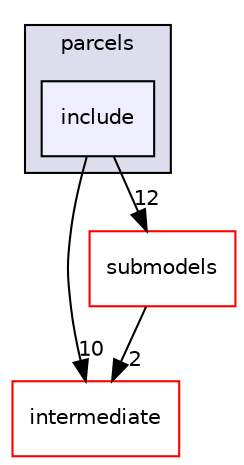 digraph "src/lagrangian/spray/parcels/include" {
  bgcolor=transparent;
  compound=true
  node [ fontsize="10", fontname="Helvetica"];
  edge [ labelfontsize="10", labelfontname="Helvetica"];
  subgraph clusterdir_46bcd1cc5ad1266aa843ad36266de079 {
    graph [ bgcolor="#ddddee", pencolor="black", label="parcels" fontname="Helvetica", fontsize="10", URL="dir_46bcd1cc5ad1266aa843ad36266de079.html"]
  dir_37364b06f13333b19fd40b79108bf01a [shape=box, label="include", style="filled", fillcolor="#eeeeff", pencolor="black", URL="dir_37364b06f13333b19fd40b79108bf01a.html"];
  }
  dir_d3c32a493136c130c1f0d51f4f35c297 [shape=box label="intermediate" color="red" URL="dir_d3c32a493136c130c1f0d51f4f35c297.html"];
  dir_03a209607acdac05f1cb82250460b2d6 [shape=box label="submodels" color="red" URL="dir_03a209607acdac05f1cb82250460b2d6.html"];
  dir_37364b06f13333b19fd40b79108bf01a->dir_d3c32a493136c130c1f0d51f4f35c297 [headlabel="10", labeldistance=1.5 headhref="dir_001721_001421.html"];
  dir_37364b06f13333b19fd40b79108bf01a->dir_03a209607acdac05f1cb82250460b2d6 [headlabel="12", labeldistance=1.5 headhref="dir_001721_001724.html"];
  dir_03a209607acdac05f1cb82250460b2d6->dir_d3c32a493136c130c1f0d51f4f35c297 [headlabel="2", labeldistance=1.5 headhref="dir_001724_001421.html"];
}

